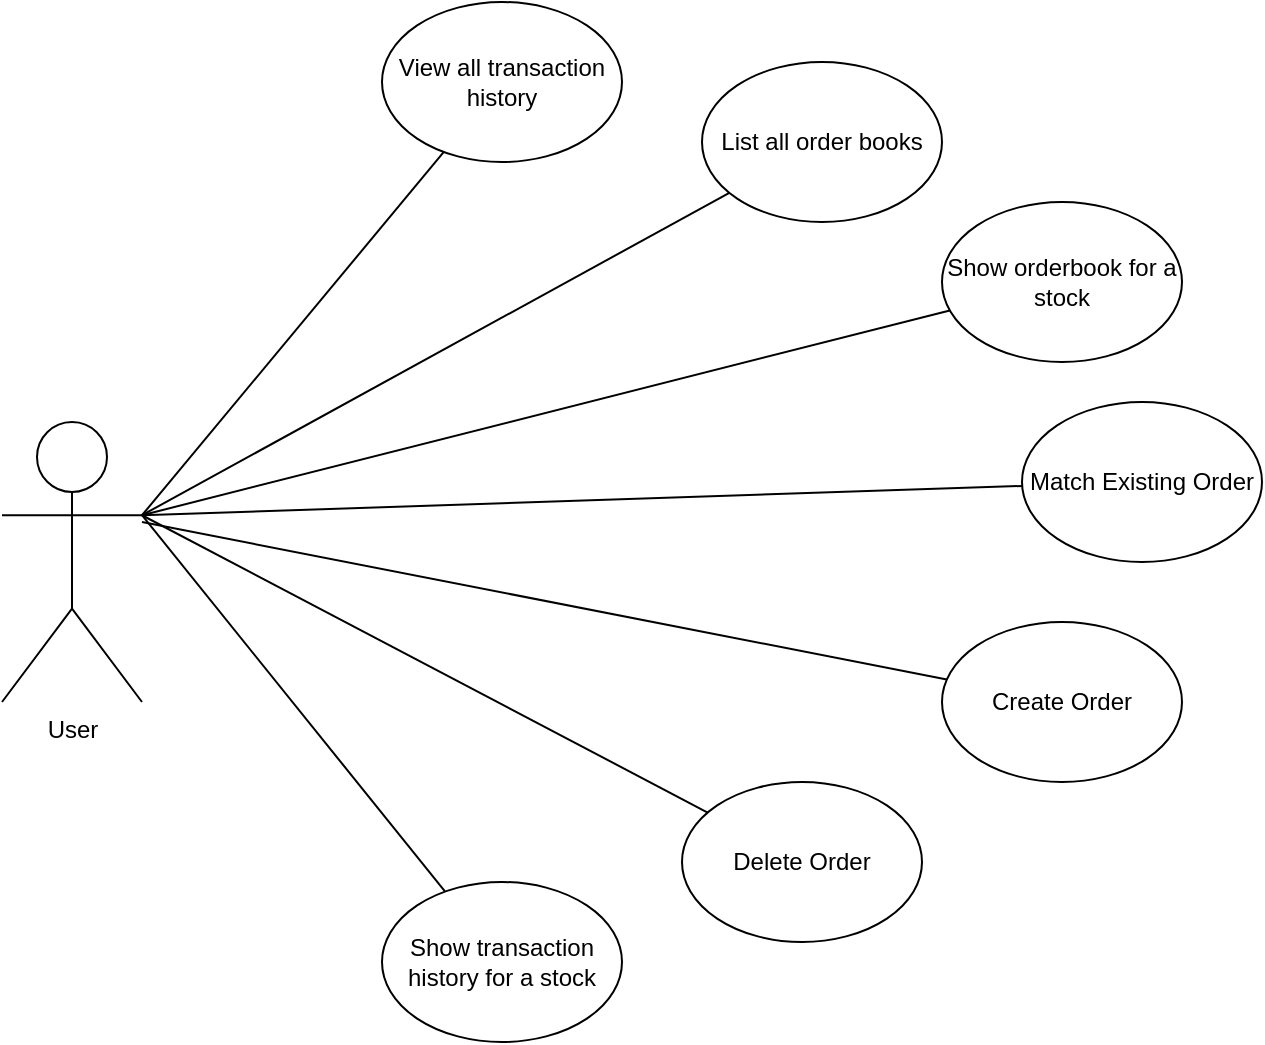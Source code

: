 <mxfile version="13.7.1" type="device"><diagram id="1ccVt0WXm2GIfPV-kXkr" name="Page-1"><mxGraphModel dx="780" dy="1144" grid="1" gridSize="10" guides="1" tooltips="1" connect="1" arrows="1" fold="1" page="1" pageScale="1" pageWidth="1100" pageHeight="850" math="0" shadow="0"><root><mxCell id="0"/><mxCell id="1" parent="0"/><mxCell id="Z2ONUbLL-lu1fFDInx3N-1" value="User" style="shape=umlActor;verticalLabelPosition=bottom;verticalAlign=top;html=1;outlineConnect=0;" parent="1" vertex="1"><mxGeometry x="80" y="230" width="70" height="140" as="geometry"/></mxCell><mxCell id="Z2ONUbLL-lu1fFDInx3N-6" value="Match Existing Order" style="ellipse;whiteSpace=wrap;html=1;" parent="1" vertex="1"><mxGeometry x="590" y="220" width="120" height="80" as="geometry"/></mxCell><mxCell id="Z2ONUbLL-lu1fFDInx3N-7" value="Create Order" style="ellipse;whiteSpace=wrap;html=1;" parent="1" vertex="1"><mxGeometry x="550" y="330" width="120" height="80" as="geometry"/></mxCell><mxCell id="Z2ONUbLL-lu1fFDInx3N-9" value="Delete Order" style="ellipse;whiteSpace=wrap;html=1;" parent="1" vertex="1"><mxGeometry x="420" y="410" width="120" height="80" as="geometry"/></mxCell><mxCell id="Z2ONUbLL-lu1fFDInx3N-11" value="List all order books" style="ellipse;whiteSpace=wrap;html=1;" parent="1" vertex="1"><mxGeometry x="430" y="50" width="120" height="80" as="geometry"/></mxCell><mxCell id="Z2ONUbLL-lu1fFDInx3N-12" value="Show orderbook for a stock" style="ellipse;whiteSpace=wrap;html=1;" parent="1" vertex="1"><mxGeometry x="550" y="120" width="120" height="80" as="geometry"/></mxCell><mxCell id="Z2ONUbLL-lu1fFDInx3N-13" value="Show transaction history for a stock" style="ellipse;whiteSpace=wrap;html=1;" parent="1" vertex="1"><mxGeometry x="270" y="460" width="120" height="80" as="geometry"/></mxCell><mxCell id="Z2ONUbLL-lu1fFDInx3N-14" value="" style="endArrow=none;html=1;entryX=1;entryY=0.333;entryDx=0;entryDy=0;entryPerimeter=0;" parent="1" source="Z2ONUbLL-lu1fFDInx3N-11" target="Z2ONUbLL-lu1fFDInx3N-1" edge="1"><mxGeometry width="50" height="50" relative="1" as="geometry"><mxPoint x="350" y="500" as="sourcePoint"/><mxPoint x="400" y="450" as="targetPoint"/></mxGeometry></mxCell><mxCell id="Z2ONUbLL-lu1fFDInx3N-17" value="View all transaction history" style="ellipse;whiteSpace=wrap;html=1;" parent="1" vertex="1"><mxGeometry x="270" y="20" width="120" height="80" as="geometry"/></mxCell><mxCell id="Z2ONUbLL-lu1fFDInx3N-21" value="" style="endArrow=none;html=1;exitX=1;exitY=0.333;exitDx=0;exitDy=0;exitPerimeter=0;" parent="1" source="Z2ONUbLL-lu1fFDInx3N-1" target="Z2ONUbLL-lu1fFDInx3N-17" edge="1"><mxGeometry width="50" height="50" relative="1" as="geometry"><mxPoint x="350" y="490" as="sourcePoint"/><mxPoint x="400" y="440" as="targetPoint"/></mxGeometry></mxCell><mxCell id="Z2ONUbLL-lu1fFDInx3N-23" value="" style="endArrow=none;html=1;entryX=1;entryY=0.333;entryDx=0;entryDy=0;entryPerimeter=0;" parent="1" source="Z2ONUbLL-lu1fFDInx3N-13" target="Z2ONUbLL-lu1fFDInx3N-1" edge="1"><mxGeometry width="50" height="50" relative="1" as="geometry"><mxPoint x="360" y="490" as="sourcePoint"/><mxPoint x="410" y="440" as="targetPoint"/></mxGeometry></mxCell><mxCell id="Z2ONUbLL-lu1fFDInx3N-24" value="" style="endArrow=none;html=1;exitX=1;exitY=0.333;exitDx=0;exitDy=0;exitPerimeter=0;" parent="1" source="Z2ONUbLL-lu1fFDInx3N-1" target="Z2ONUbLL-lu1fFDInx3N-9" edge="1"><mxGeometry width="50" height="50" relative="1" as="geometry"><mxPoint x="360" y="490" as="sourcePoint"/><mxPoint x="410" y="440" as="targetPoint"/></mxGeometry></mxCell><mxCell id="Z2ONUbLL-lu1fFDInx3N-25" value="" style="endArrow=none;html=1;" parent="1" target="Z2ONUbLL-lu1fFDInx3N-7" edge="1"><mxGeometry width="50" height="50" relative="1" as="geometry"><mxPoint x="150" y="280" as="sourcePoint"/><mxPoint x="410" y="440" as="targetPoint"/></mxGeometry></mxCell><mxCell id="Z2ONUbLL-lu1fFDInx3N-26" value="" style="endArrow=none;html=1;exitX=1;exitY=0.333;exitDx=0;exitDy=0;exitPerimeter=0;" parent="1" source="Z2ONUbLL-lu1fFDInx3N-1" target="Z2ONUbLL-lu1fFDInx3N-6" edge="1"><mxGeometry width="50" height="50" relative="1" as="geometry"><mxPoint x="360" y="490" as="sourcePoint"/><mxPoint x="410" y="440" as="targetPoint"/></mxGeometry></mxCell><mxCell id="Z2ONUbLL-lu1fFDInx3N-27" value="" style="endArrow=none;html=1;exitX=1;exitY=0.333;exitDx=0;exitDy=0;exitPerimeter=0;" parent="1" source="Z2ONUbLL-lu1fFDInx3N-1" target="Z2ONUbLL-lu1fFDInx3N-12" edge="1"><mxGeometry width="50" height="50" relative="1" as="geometry"><mxPoint x="360" y="490" as="sourcePoint"/><mxPoint x="410" y="440" as="targetPoint"/></mxGeometry></mxCell></root></mxGraphModel></diagram></mxfile>